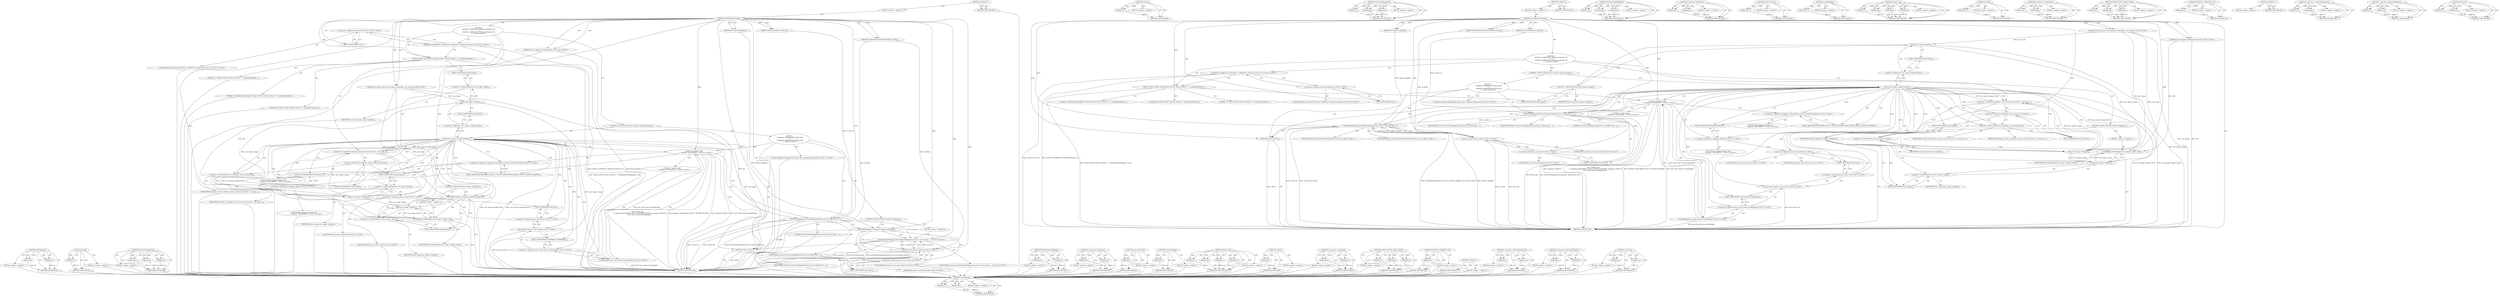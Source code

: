 digraph "std.move" {
vulnerable_188 [label=<(METHOD,SetWallpaper)>];
vulnerable_189 [label=<(PARAM,p1)>];
vulnerable_190 [label=<(PARAM,p2)>];
vulnerable_191 [label=<(BLOCK,&lt;empty&gt;,&lt;empty&gt;)>];
vulnerable_192 [label=<(METHOD_RETURN,ANY)>];
vulnerable_138 [label=<(METHOD,image)>];
vulnerable_139 [label=<(PARAM,p1)>];
vulnerable_140 [label=<(BLOCK,&lt;empty&gt;,&lt;empty&gt;)>];
vulnerable_141 [label=<(METHOD_RETURN,ANY)>];
vulnerable_162 [label=<(METHOD,SetUserWallpaperInfo)>];
vulnerable_163 [label=<(PARAM,p1)>];
vulnerable_164 [label=<(PARAM,p2)>];
vulnerable_165 [label=<(PARAM,p3)>];
vulnerable_166 [label=<(BLOCK,&lt;empty&gt;,&lt;empty&gt;)>];
vulnerable_167 [label=<(METHOD_RETURN,ANY)>];
vulnerable_6 [label=<(METHOD,&lt;global&gt;)<SUB>1</SUB>>];
vulnerable_7 [label=<(BLOCK,&lt;empty&gt;,&lt;empty&gt;)<SUB>1</SUB>>];
vulnerable_8 [label=<(METHOD,OnWallpaperDecoded)<SUB>1</SUB>>];
vulnerable_9 [label=<(PARAM,const AccountId&amp; account_id)<SUB>2</SUB>>];
vulnerable_10 [label="<(PARAM,const wallpaper::WallpaperInfo&amp; info)<SUB>3</SUB>>"];
vulnerable_11 [label=<(PARAM,bool update_wallpaper)<SUB>4</SUB>>];
vulnerable_12 [label=<(PARAM,MovableOnDestroyCallbackHolder on_finish)<SUB>5</SUB>>];
vulnerable_13 [label="<(PARAM,std::unique_ptr&lt;user_manager::UserImage&gt; user_image)<SUB>6</SUB>>"];
vulnerable_14 [label="<(BLOCK,{
  DCHECK_CURRENTLY_ON(BrowserThread::UI);
  T...,{
  DCHECK_CURRENTLY_ON(BrowserThread::UI);
  T...)<SUB>6</SUB>>"];
vulnerable_15 [label="<(DCHECK_CURRENTLY_ON,DCHECK_CURRENTLY_ON(BrowserThread::UI))<SUB>7</SUB>>"];
vulnerable_16 [label="<(&lt;operator&gt;.fieldAccess,BrowserThread::UI)<SUB>7</SUB>>"];
vulnerable_17 [label="<(IDENTIFIER,BrowserThread,DCHECK_CURRENTLY_ON(BrowserThread::UI))<SUB>7</SUB>>"];
vulnerable_18 [label=<(FIELD_IDENTIFIER,UI,UI)<SUB>7</SUB>>];
vulnerable_19 [label=<(TRACE_EVENT_ASYNC_END0,TRACE_EVENT_ASYNC_END0(&quot;ui&quot;, &quot;LoadAndDecodeWall...)<SUB>8</SUB>>];
vulnerable_20 [label=<(LITERAL,&quot;ui&quot;,TRACE_EVENT_ASYNC_END0(&quot;ui&quot;, &quot;LoadAndDecodeWall...)<SUB>8</SUB>>];
vulnerable_21 [label=<(LITERAL,&quot;LoadAndDecodeWallpaper&quot;,TRACE_EVENT_ASYNC_END0(&quot;ui&quot;, &quot;LoadAndDecodeWall...)<SUB>8</SUB>>];
vulnerable_22 [label=<(LITERAL,this,TRACE_EVENT_ASYNC_END0(&quot;ui&quot;, &quot;LoadAndDecodeWall...)<SUB>8</SUB>>];
vulnerable_23 [label=<(CONTROL_STRUCTURE,IF,if (user_image-&gt;image().isNull()))<SUB>10</SUB>>];
vulnerable_24 [label=<(isNull,user_image-&gt;image().isNull())<SUB>10</SUB>>];
vulnerable_25 [label=<(&lt;operator&gt;.fieldAccess,user_image-&gt;image().isNull)<SUB>10</SUB>>];
vulnerable_26 [label=<(image,user_image-&gt;image())<SUB>10</SUB>>];
vulnerable_27 [label=<(&lt;operator&gt;.indirectFieldAccess,user_image-&gt;image)<SUB>10</SUB>>];
vulnerable_28 [label=<(IDENTIFIER,user_image,user_image-&gt;image())<SUB>10</SUB>>];
vulnerable_29 [label=<(FIELD_IDENTIFIER,image,image)<SUB>10</SUB>>];
vulnerable_30 [label=<(FIELD_IDENTIFIER,isNull,isNull)<SUB>10</SUB>>];
vulnerable_31 [label="<(BLOCK,{
    wallpaper::WallpaperInfo default_info(
  ...,{
    wallpaper::WallpaperInfo default_info(
  ...)<SUB>10</SUB>>"];
vulnerable_32 [label="<(LOCAL,wallpaper.WallpaperInfo default_info: wallpaper.WallpaperInfo)<SUB>11</SUB>>"];
vulnerable_33 [label="<(default_info,default_info(
         &quot;&quot;, wallpaper::WALLPAPER...)<SUB>11</SUB>>"];
vulnerable_34 [label="<(LITERAL,&quot;&quot;,default_info(
         &quot;&quot;, wallpaper::WALLPAPER...)<SUB>12</SUB>>"];
vulnerable_35 [label="<(&lt;operator&gt;.fieldAccess,wallpaper::WALLPAPER_LAYOUT_CENTER_CROPPED)<SUB>12</SUB>>"];
vulnerable_36 [label="<(IDENTIFIER,wallpaper,default_info(
         &quot;&quot;, wallpaper::WALLPAPER...)<SUB>12</SUB>>"];
vulnerable_37 [label=<(FIELD_IDENTIFIER,WALLPAPER_LAYOUT_CENTER_CROPPED,WALLPAPER_LAYOUT_CENTER_CROPPED)<SUB>12</SUB>>];
vulnerable_38 [label="<(&lt;operator&gt;.fieldAccess,wallpaper::DEFAULT)<SUB>12</SUB>>"];
vulnerable_39 [label="<(IDENTIFIER,wallpaper,default_info(
         &quot;&quot;, wallpaper::WALLPAPER...)<SUB>12</SUB>>"];
vulnerable_40 [label=<(FIELD_IDENTIFIER,DEFAULT,DEFAULT)<SUB>12</SUB>>];
vulnerable_41 [label="<(LocalMidnight,base::Time::Now().LocalMidnight())<SUB>13</SUB>>"];
vulnerable_42 [label="<(&lt;operator&gt;.fieldAccess,base::Time::Now().LocalMidnight)<SUB>13</SUB>>"];
vulnerable_43 [label="<(base.Time.Now,base::Time::Now())<SUB>13</SUB>>"];
vulnerable_44 [label="<(&lt;operator&gt;.fieldAccess,base::Time::Now)<SUB>13</SUB>>"];
vulnerable_45 [label="<(&lt;operator&gt;.fieldAccess,base::Time)<SUB>13</SUB>>"];
vulnerable_46 [label="<(IDENTIFIER,base,base::Time::Now())<SUB>13</SUB>>"];
vulnerable_47 [label="<(IDENTIFIER,Time,base::Time::Now())<SUB>13</SUB>>"];
vulnerable_48 [label=<(FIELD_IDENTIFIER,Now,Now)<SUB>13</SUB>>];
vulnerable_49 [label=<(FIELD_IDENTIFIER,LocalMidnight,LocalMidnight)<SUB>13</SUB>>];
vulnerable_50 [label=<(SetUserWallpaperInfo,SetUserWallpaperInfo(account_id, default_info, ...)<SUB>14</SUB>>];
vulnerable_51 [label=<(IDENTIFIER,account_id,SetUserWallpaperInfo(account_id, default_info, ...)<SUB>14</SUB>>];
vulnerable_52 [label=<(IDENTIFIER,default_info,SetUserWallpaperInfo(account_id, default_info, ...)<SUB>14</SUB>>];
vulnerable_53 [label=<(LITERAL,true,SetUserWallpaperInfo(account_id, default_info, ...)<SUB>14</SUB>>];
vulnerable_54 [label=<(CONTROL_STRUCTURE,IF,if (update_wallpaper))<SUB>15</SUB>>];
vulnerable_55 [label=<(IDENTIFIER,update_wallpaper,if (update_wallpaper))<SUB>15</SUB>>];
vulnerable_56 [label=<(BLOCK,&lt;empty&gt;,&lt;empty&gt;)<SUB>16</SUB>>];
vulnerable_57 [label="<(DoSetDefaultWallpaper,DoSetDefaultWallpaper(account_id, std::move(on_...)<SUB>16</SUB>>"];
vulnerable_58 [label="<(IDENTIFIER,account_id,DoSetDefaultWallpaper(account_id, std::move(on_...)<SUB>16</SUB>>"];
vulnerable_59 [label="<(std.move,std::move(on_finish))<SUB>16</SUB>>"];
vulnerable_60 [label="<(&lt;operator&gt;.fieldAccess,std::move)<SUB>16</SUB>>"];
vulnerable_61 [label="<(IDENTIFIER,std,std::move(on_finish))<SUB>16</SUB>>"];
vulnerable_62 [label=<(FIELD_IDENTIFIER,move,move)<SUB>16</SUB>>];
vulnerable_63 [label="<(IDENTIFIER,on_finish,std::move(on_finish))<SUB>16</SUB>>"];
vulnerable_64 [label=<(RETURN,return;,return;)<SUB>17</SUB>>];
vulnerable_65 [label=<(&lt;operator&gt;.assignment,wallpaper_cache_[account_id].second = user_imag...)<SUB>20</SUB>>];
vulnerable_66 [label=<(&lt;operator&gt;.fieldAccess,wallpaper_cache_[account_id].second)<SUB>20</SUB>>];
vulnerable_67 [label=<(&lt;operator&gt;.indirectIndexAccess,wallpaper_cache_[account_id])<SUB>20</SUB>>];
vulnerable_68 [label=<(IDENTIFIER,wallpaper_cache_,wallpaper_cache_[account_id].second = user_imag...)<SUB>20</SUB>>];
vulnerable_69 [label=<(IDENTIFIER,account_id,wallpaper_cache_[account_id].second = user_imag...)<SUB>20</SUB>>];
vulnerable_70 [label=<(FIELD_IDENTIFIER,second,second)<SUB>20</SUB>>];
vulnerable_71 [label=<(image,user_image-&gt;image())<SUB>20</SUB>>];
vulnerable_72 [label=<(&lt;operator&gt;.indirectFieldAccess,user_image-&gt;image)<SUB>20</SUB>>];
vulnerable_73 [label=<(IDENTIFIER,user_image,user_image-&gt;image())<SUB>20</SUB>>];
vulnerable_74 [label=<(FIELD_IDENTIFIER,image,image)<SUB>20</SUB>>];
vulnerable_75 [label=<(CONTROL_STRUCTURE,IF,if (update_wallpaper))<SUB>22</SUB>>];
vulnerable_76 [label=<(IDENTIFIER,update_wallpaper,if (update_wallpaper))<SUB>22</SUB>>];
vulnerable_77 [label=<(BLOCK,&lt;empty&gt;,&lt;empty&gt;)<SUB>23</SUB>>];
vulnerable_78 [label=<(SetWallpaper,SetWallpaper(user_image-&gt;image(), info))<SUB>23</SUB>>];
vulnerable_79 [label=<(image,user_image-&gt;image())<SUB>23</SUB>>];
vulnerable_80 [label=<(&lt;operator&gt;.indirectFieldAccess,user_image-&gt;image)<SUB>23</SUB>>];
vulnerable_81 [label=<(IDENTIFIER,user_image,user_image-&gt;image())<SUB>23</SUB>>];
vulnerable_82 [label=<(FIELD_IDENTIFIER,image,image)<SUB>23</SUB>>];
vulnerable_83 [label=<(IDENTIFIER,info,SetWallpaper(user_image-&gt;image(), info))<SUB>23</SUB>>];
vulnerable_84 [label=<(METHOD_RETURN,void)<SUB>1</SUB>>];
vulnerable_86 [label=<(METHOD_RETURN,ANY)<SUB>1</SUB>>];
vulnerable_168 [label=<(METHOD,DoSetDefaultWallpaper)>];
vulnerable_169 [label=<(PARAM,p1)>];
vulnerable_170 [label=<(PARAM,p2)>];
vulnerable_171 [label=<(BLOCK,&lt;empty&gt;,&lt;empty&gt;)>];
vulnerable_172 [label=<(METHOD_RETURN,ANY)>];
vulnerable_123 [label=<(METHOD,&lt;operator&gt;.fieldAccess)>];
vulnerable_124 [label=<(PARAM,p1)>];
vulnerable_125 [label=<(PARAM,p2)>];
vulnerable_126 [label=<(BLOCK,&lt;empty&gt;,&lt;empty&gt;)>];
vulnerable_127 [label=<(METHOD_RETURN,ANY)>];
vulnerable_158 [label=<(METHOD,base.Time.Now)>];
vulnerable_159 [label=<(PARAM,p1)>];
vulnerable_160 [label=<(BLOCK,&lt;empty&gt;,&lt;empty&gt;)>];
vulnerable_161 [label=<(METHOD_RETURN,ANY)>];
vulnerable_154 [label=<(METHOD,LocalMidnight)>];
vulnerable_155 [label=<(PARAM,p1)>];
vulnerable_156 [label=<(BLOCK,&lt;empty&gt;,&lt;empty&gt;)>];
vulnerable_157 [label=<(METHOD_RETURN,ANY)>];
vulnerable_147 [label=<(METHOD,default_info)>];
vulnerable_148 [label=<(PARAM,p1)>];
vulnerable_149 [label=<(PARAM,p2)>];
vulnerable_150 [label=<(PARAM,p3)>];
vulnerable_151 [label=<(PARAM,p4)>];
vulnerable_152 [label=<(BLOCK,&lt;empty&gt;,&lt;empty&gt;)>];
vulnerable_153 [label=<(METHOD_RETURN,ANY)>];
vulnerable_134 [label=<(METHOD,isNull)>];
vulnerable_135 [label=<(PARAM,p1)>];
vulnerable_136 [label=<(BLOCK,&lt;empty&gt;,&lt;empty&gt;)>];
vulnerable_137 [label=<(METHOD_RETURN,ANY)>];
vulnerable_178 [label=<(METHOD,&lt;operator&gt;.assignment)>];
vulnerable_179 [label=<(PARAM,p1)>];
vulnerable_180 [label=<(PARAM,p2)>];
vulnerable_181 [label=<(BLOCK,&lt;empty&gt;,&lt;empty&gt;)>];
vulnerable_182 [label=<(METHOD_RETURN,ANY)>];
vulnerable_128 [label=<(METHOD,TRACE_EVENT_ASYNC_END0)>];
vulnerable_129 [label=<(PARAM,p1)>];
vulnerable_130 [label=<(PARAM,p2)>];
vulnerable_131 [label=<(PARAM,p3)>];
vulnerable_132 [label=<(BLOCK,&lt;empty&gt;,&lt;empty&gt;)>];
vulnerable_133 [label=<(METHOD_RETURN,ANY)>];
vulnerable_119 [label=<(METHOD,DCHECK_CURRENTLY_ON)>];
vulnerable_120 [label=<(PARAM,p1)>];
vulnerable_121 [label=<(BLOCK,&lt;empty&gt;,&lt;empty&gt;)>];
vulnerable_122 [label=<(METHOD_RETURN,ANY)>];
vulnerable_113 [label=<(METHOD,&lt;global&gt;)<SUB>1</SUB>>];
vulnerable_114 [label=<(BLOCK,&lt;empty&gt;,&lt;empty&gt;)>];
vulnerable_115 [label=<(METHOD_RETURN,ANY)>];
vulnerable_183 [label=<(METHOD,&lt;operator&gt;.indirectIndexAccess)>];
vulnerable_184 [label=<(PARAM,p1)>];
vulnerable_185 [label=<(PARAM,p2)>];
vulnerable_186 [label=<(BLOCK,&lt;empty&gt;,&lt;empty&gt;)>];
vulnerable_187 [label=<(METHOD_RETURN,ANY)>];
vulnerable_142 [label=<(METHOD,&lt;operator&gt;.indirectFieldAccess)>];
vulnerable_143 [label=<(PARAM,p1)>];
vulnerable_144 [label=<(PARAM,p2)>];
vulnerable_145 [label=<(BLOCK,&lt;empty&gt;,&lt;empty&gt;)>];
vulnerable_146 [label=<(METHOD_RETURN,ANY)>];
vulnerable_173 [label=<(METHOD,std.move)>];
vulnerable_174 [label=<(PARAM,p1)>];
vulnerable_175 [label=<(PARAM,p2)>];
vulnerable_176 [label=<(BLOCK,&lt;empty&gt;,&lt;empty&gt;)>];
vulnerable_177 [label=<(METHOD_RETURN,ANY)>];
fixed_187 [label=<(METHOD,SetWallpaper)>];
fixed_188 [label=<(PARAM,p1)>];
fixed_189 [label=<(PARAM,p2)>];
fixed_190 [label=<(BLOCK,&lt;empty&gt;,&lt;empty&gt;)>];
fixed_191 [label=<(METHOD_RETURN,ANY)>];
fixed_136 [label=<(METHOD,image)>];
fixed_137 [label=<(PARAM,p1)>];
fixed_138 [label=<(BLOCK,&lt;empty&gt;,&lt;empty&gt;)>];
fixed_139 [label=<(METHOD_RETURN,ANY)>];
fixed_160 [label=<(METHOD,SetUserWallpaperInfo)>];
fixed_161 [label=<(PARAM,p1)>];
fixed_162 [label=<(PARAM,p2)>];
fixed_163 [label=<(PARAM,p3)>];
fixed_164 [label=<(BLOCK,&lt;empty&gt;,&lt;empty&gt;)>];
fixed_165 [label=<(METHOD_RETURN,ANY)>];
fixed_6 [label=<(METHOD,&lt;global&gt;)<SUB>1</SUB>>];
fixed_7 [label=<(BLOCK,&lt;empty&gt;,&lt;empty&gt;)<SUB>1</SUB>>];
fixed_8 [label=<(METHOD,OnWallpaperDecoded)<SUB>1</SUB>>];
fixed_9 [label=<(PARAM,const AccountId&amp; account_id)<SUB>2</SUB>>];
fixed_10 [label="<(PARAM,const wallpaper::WallpaperInfo&amp; info)<SUB>3</SUB>>"];
fixed_11 [label=<(PARAM,bool update_wallpaper)<SUB>4</SUB>>];
fixed_12 [label=<(PARAM,MovableOnDestroyCallbackHolder on_finish)<SUB>5</SUB>>];
fixed_13 [label="<(PARAM,std::unique_ptr&lt;user_manager::UserImage&gt; user_image)<SUB>6</SUB>>"];
fixed_14 [label="<(BLOCK,{
  DCHECK_CURRENTLY_ON(BrowserThread::UI);
  T...,{
  DCHECK_CURRENTLY_ON(BrowserThread::UI);
  T...)<SUB>6</SUB>>"];
fixed_15 [label="<(DCHECK_CURRENTLY_ON,DCHECK_CURRENTLY_ON(BrowserThread::UI))<SUB>7</SUB>>"];
fixed_16 [label="<(&lt;operator&gt;.fieldAccess,BrowserThread::UI)<SUB>7</SUB>>"];
fixed_17 [label="<(IDENTIFIER,BrowserThread,DCHECK_CURRENTLY_ON(BrowserThread::UI))<SUB>7</SUB>>"];
fixed_18 [label=<(FIELD_IDENTIFIER,UI,UI)<SUB>7</SUB>>];
fixed_19 [label=<(TRACE_EVENT_ASYNC_END0,TRACE_EVENT_ASYNC_END0(&quot;ui&quot;, &quot;LoadAndDecodeWall...)<SUB>8</SUB>>];
fixed_20 [label=<(LITERAL,&quot;ui&quot;,TRACE_EVENT_ASYNC_END0(&quot;ui&quot;, &quot;LoadAndDecodeWall...)<SUB>8</SUB>>];
fixed_21 [label=<(LITERAL,&quot;LoadAndDecodeWallpaper&quot;,TRACE_EVENT_ASYNC_END0(&quot;ui&quot;, &quot;LoadAndDecodeWall...)<SUB>8</SUB>>];
fixed_22 [label=<(LITERAL,this,TRACE_EVENT_ASYNC_END0(&quot;ui&quot;, &quot;LoadAndDecodeWall...)<SUB>8</SUB>>];
fixed_23 [label=<(CONTROL_STRUCTURE,IF,if (user_image-&gt;image().isNull()))<SUB>10</SUB>>];
fixed_24 [label=<(isNull,user_image-&gt;image().isNull())<SUB>10</SUB>>];
fixed_25 [label=<(&lt;operator&gt;.fieldAccess,user_image-&gt;image().isNull)<SUB>10</SUB>>];
fixed_26 [label=<(image,user_image-&gt;image())<SUB>10</SUB>>];
fixed_27 [label=<(&lt;operator&gt;.indirectFieldAccess,user_image-&gt;image)<SUB>10</SUB>>];
fixed_28 [label=<(IDENTIFIER,user_image,user_image-&gt;image())<SUB>10</SUB>>];
fixed_29 [label=<(FIELD_IDENTIFIER,image,image)<SUB>10</SUB>>];
fixed_30 [label=<(FIELD_IDENTIFIER,isNull,isNull)<SUB>10</SUB>>];
fixed_31 [label="<(BLOCK,{
    wallpaper::WallpaperInfo default_info(
  ...,{
    wallpaper::WallpaperInfo default_info(
  ...)<SUB>10</SUB>>"];
fixed_32 [label="<(LOCAL,wallpaper.WallpaperInfo default_info: wallpaper.WallpaperInfo)<SUB>11</SUB>>"];
fixed_33 [label="<(default_info,default_info(
         &quot;&quot;, wallpaper::WALLPAPER...)<SUB>11</SUB>>"];
fixed_34 [label="<(LITERAL,&quot;&quot;,default_info(
         &quot;&quot;, wallpaper::WALLPAPER...)<SUB>12</SUB>>"];
fixed_35 [label="<(&lt;operator&gt;.fieldAccess,wallpaper::WALLPAPER_LAYOUT_CENTER_CROPPED)<SUB>12</SUB>>"];
fixed_36 [label="<(IDENTIFIER,wallpaper,default_info(
         &quot;&quot;, wallpaper::WALLPAPER...)<SUB>12</SUB>>"];
fixed_37 [label=<(FIELD_IDENTIFIER,WALLPAPER_LAYOUT_CENTER_CROPPED,WALLPAPER_LAYOUT_CENTER_CROPPED)<SUB>12</SUB>>];
fixed_38 [label="<(&lt;operator&gt;.fieldAccess,wallpaper::DEFAULT)<SUB>12</SUB>>"];
fixed_39 [label="<(IDENTIFIER,wallpaper,default_info(
         &quot;&quot;, wallpaper::WALLPAPER...)<SUB>12</SUB>>"];
fixed_40 [label=<(FIELD_IDENTIFIER,DEFAULT,DEFAULT)<SUB>12</SUB>>];
fixed_41 [label="<(LocalMidnight,base::Time::Now().LocalMidnight())<SUB>13</SUB>>"];
fixed_42 [label="<(&lt;operator&gt;.fieldAccess,base::Time::Now().LocalMidnight)<SUB>13</SUB>>"];
fixed_43 [label="<(base.Time.Now,base::Time::Now())<SUB>13</SUB>>"];
fixed_44 [label="<(&lt;operator&gt;.fieldAccess,base::Time::Now)<SUB>13</SUB>>"];
fixed_45 [label="<(&lt;operator&gt;.fieldAccess,base::Time)<SUB>13</SUB>>"];
fixed_46 [label="<(IDENTIFIER,base,base::Time::Now())<SUB>13</SUB>>"];
fixed_47 [label="<(IDENTIFIER,Time,base::Time::Now())<SUB>13</SUB>>"];
fixed_48 [label=<(FIELD_IDENTIFIER,Now,Now)<SUB>13</SUB>>];
fixed_49 [label=<(FIELD_IDENTIFIER,LocalMidnight,LocalMidnight)<SUB>13</SUB>>];
fixed_50 [label=<(SetUserWallpaperInfo,SetUserWallpaperInfo(account_id, default_info, ...)<SUB>14</SUB>>];
fixed_51 [label=<(IDENTIFIER,account_id,SetUserWallpaperInfo(account_id, default_info, ...)<SUB>14</SUB>>];
fixed_52 [label=<(IDENTIFIER,default_info,SetUserWallpaperInfo(account_id, default_info, ...)<SUB>14</SUB>>];
fixed_53 [label=<(LITERAL,true,SetUserWallpaperInfo(account_id, default_info, ...)<SUB>14</SUB>>];
fixed_54 [label=<(DoSetDefaultWallpaper,DoSetDefaultWallpaper(account_id, update_wallpa...)<SUB>15</SUB>>];
fixed_55 [label=<(IDENTIFIER,account_id,DoSetDefaultWallpaper(account_id, update_wallpa...)<SUB>15</SUB>>];
fixed_56 [label=<(IDENTIFIER,update_wallpaper,DoSetDefaultWallpaper(account_id, update_wallpa...)<SUB>15</SUB>>];
fixed_57 [label="<(std.move,std::move(on_finish))<SUB>15</SUB>>"];
fixed_58 [label="<(&lt;operator&gt;.fieldAccess,std::move)<SUB>15</SUB>>"];
fixed_59 [label="<(IDENTIFIER,std,std::move(on_finish))<SUB>15</SUB>>"];
fixed_60 [label=<(FIELD_IDENTIFIER,move,move)<SUB>15</SUB>>];
fixed_61 [label="<(IDENTIFIER,on_finish,std::move(on_finish))<SUB>15</SUB>>"];
fixed_62 [label=<(RETURN,return;,return;)<SUB>16</SUB>>];
fixed_63 [label=<(&lt;operator&gt;.assignment,wallpaper_cache_[account_id].second = user_imag...)<SUB>19</SUB>>];
fixed_64 [label=<(&lt;operator&gt;.fieldAccess,wallpaper_cache_[account_id].second)<SUB>19</SUB>>];
fixed_65 [label=<(&lt;operator&gt;.indirectIndexAccess,wallpaper_cache_[account_id])<SUB>19</SUB>>];
fixed_66 [label=<(IDENTIFIER,wallpaper_cache_,wallpaper_cache_[account_id].second = user_imag...)<SUB>19</SUB>>];
fixed_67 [label=<(IDENTIFIER,account_id,wallpaper_cache_[account_id].second = user_imag...)<SUB>19</SUB>>];
fixed_68 [label=<(FIELD_IDENTIFIER,second,second)<SUB>19</SUB>>];
fixed_69 [label=<(image,user_image-&gt;image())<SUB>19</SUB>>];
fixed_70 [label=<(&lt;operator&gt;.indirectFieldAccess,user_image-&gt;image)<SUB>19</SUB>>];
fixed_71 [label=<(IDENTIFIER,user_image,user_image-&gt;image())<SUB>19</SUB>>];
fixed_72 [label=<(FIELD_IDENTIFIER,image,image)<SUB>19</SUB>>];
fixed_73 [label=<(CONTROL_STRUCTURE,IF,if (update_wallpaper))<SUB>21</SUB>>];
fixed_74 [label=<(IDENTIFIER,update_wallpaper,if (update_wallpaper))<SUB>21</SUB>>];
fixed_75 [label=<(BLOCK,&lt;empty&gt;,&lt;empty&gt;)<SUB>22</SUB>>];
fixed_76 [label=<(SetWallpaper,SetWallpaper(user_image-&gt;image(), info))<SUB>22</SUB>>];
fixed_77 [label=<(image,user_image-&gt;image())<SUB>22</SUB>>];
fixed_78 [label=<(&lt;operator&gt;.indirectFieldAccess,user_image-&gt;image)<SUB>22</SUB>>];
fixed_79 [label=<(IDENTIFIER,user_image,user_image-&gt;image())<SUB>22</SUB>>];
fixed_80 [label=<(FIELD_IDENTIFIER,image,image)<SUB>22</SUB>>];
fixed_81 [label=<(IDENTIFIER,info,SetWallpaper(user_image-&gt;image(), info))<SUB>22</SUB>>];
fixed_82 [label=<(METHOD_RETURN,void)<SUB>1</SUB>>];
fixed_84 [label=<(METHOD_RETURN,ANY)<SUB>1</SUB>>];
fixed_166 [label=<(METHOD,DoSetDefaultWallpaper)>];
fixed_167 [label=<(PARAM,p1)>];
fixed_168 [label=<(PARAM,p2)>];
fixed_169 [label=<(PARAM,p3)>];
fixed_170 [label=<(BLOCK,&lt;empty&gt;,&lt;empty&gt;)>];
fixed_171 [label=<(METHOD_RETURN,ANY)>];
fixed_121 [label=<(METHOD,&lt;operator&gt;.fieldAccess)>];
fixed_122 [label=<(PARAM,p1)>];
fixed_123 [label=<(PARAM,p2)>];
fixed_124 [label=<(BLOCK,&lt;empty&gt;,&lt;empty&gt;)>];
fixed_125 [label=<(METHOD_RETURN,ANY)>];
fixed_156 [label=<(METHOD,base.Time.Now)>];
fixed_157 [label=<(PARAM,p1)>];
fixed_158 [label=<(BLOCK,&lt;empty&gt;,&lt;empty&gt;)>];
fixed_159 [label=<(METHOD_RETURN,ANY)>];
fixed_152 [label=<(METHOD,LocalMidnight)>];
fixed_153 [label=<(PARAM,p1)>];
fixed_154 [label=<(BLOCK,&lt;empty&gt;,&lt;empty&gt;)>];
fixed_155 [label=<(METHOD_RETURN,ANY)>];
fixed_145 [label=<(METHOD,default_info)>];
fixed_146 [label=<(PARAM,p1)>];
fixed_147 [label=<(PARAM,p2)>];
fixed_148 [label=<(PARAM,p3)>];
fixed_149 [label=<(PARAM,p4)>];
fixed_150 [label=<(BLOCK,&lt;empty&gt;,&lt;empty&gt;)>];
fixed_151 [label=<(METHOD_RETURN,ANY)>];
fixed_132 [label=<(METHOD,isNull)>];
fixed_133 [label=<(PARAM,p1)>];
fixed_134 [label=<(BLOCK,&lt;empty&gt;,&lt;empty&gt;)>];
fixed_135 [label=<(METHOD_RETURN,ANY)>];
fixed_177 [label=<(METHOD,&lt;operator&gt;.assignment)>];
fixed_178 [label=<(PARAM,p1)>];
fixed_179 [label=<(PARAM,p2)>];
fixed_180 [label=<(BLOCK,&lt;empty&gt;,&lt;empty&gt;)>];
fixed_181 [label=<(METHOD_RETURN,ANY)>];
fixed_126 [label=<(METHOD,TRACE_EVENT_ASYNC_END0)>];
fixed_127 [label=<(PARAM,p1)>];
fixed_128 [label=<(PARAM,p2)>];
fixed_129 [label=<(PARAM,p3)>];
fixed_130 [label=<(BLOCK,&lt;empty&gt;,&lt;empty&gt;)>];
fixed_131 [label=<(METHOD_RETURN,ANY)>];
fixed_117 [label=<(METHOD,DCHECK_CURRENTLY_ON)>];
fixed_118 [label=<(PARAM,p1)>];
fixed_119 [label=<(BLOCK,&lt;empty&gt;,&lt;empty&gt;)>];
fixed_120 [label=<(METHOD_RETURN,ANY)>];
fixed_111 [label=<(METHOD,&lt;global&gt;)<SUB>1</SUB>>];
fixed_112 [label=<(BLOCK,&lt;empty&gt;,&lt;empty&gt;)>];
fixed_113 [label=<(METHOD_RETURN,ANY)>];
fixed_182 [label=<(METHOD,&lt;operator&gt;.indirectIndexAccess)>];
fixed_183 [label=<(PARAM,p1)>];
fixed_184 [label=<(PARAM,p2)>];
fixed_185 [label=<(BLOCK,&lt;empty&gt;,&lt;empty&gt;)>];
fixed_186 [label=<(METHOD_RETURN,ANY)>];
fixed_140 [label=<(METHOD,&lt;operator&gt;.indirectFieldAccess)>];
fixed_141 [label=<(PARAM,p1)>];
fixed_142 [label=<(PARAM,p2)>];
fixed_143 [label=<(BLOCK,&lt;empty&gt;,&lt;empty&gt;)>];
fixed_144 [label=<(METHOD_RETURN,ANY)>];
fixed_172 [label=<(METHOD,std.move)>];
fixed_173 [label=<(PARAM,p1)>];
fixed_174 [label=<(PARAM,p2)>];
fixed_175 [label=<(BLOCK,&lt;empty&gt;,&lt;empty&gt;)>];
fixed_176 [label=<(METHOD_RETURN,ANY)>];
vulnerable_188 -> vulnerable_189  [key=0, label="AST: "];
vulnerable_188 -> vulnerable_189  [key=1, label="DDG: "];
vulnerable_188 -> vulnerable_191  [key=0, label="AST: "];
vulnerable_188 -> vulnerable_190  [key=0, label="AST: "];
vulnerable_188 -> vulnerable_190  [key=1, label="DDG: "];
vulnerable_188 -> vulnerable_192  [key=0, label="AST: "];
vulnerable_188 -> vulnerable_192  [key=1, label="CFG: "];
vulnerable_189 -> vulnerable_192  [key=0, label="DDG: p1"];
vulnerable_190 -> vulnerable_192  [key=0, label="DDG: p2"];
vulnerable_191 -> fixed_187  [key=0];
vulnerable_192 -> fixed_187  [key=0];
vulnerable_138 -> vulnerable_139  [key=0, label="AST: "];
vulnerable_138 -> vulnerable_139  [key=1, label="DDG: "];
vulnerable_138 -> vulnerable_140  [key=0, label="AST: "];
vulnerable_138 -> vulnerable_141  [key=0, label="AST: "];
vulnerable_138 -> vulnerable_141  [key=1, label="CFG: "];
vulnerable_139 -> vulnerable_141  [key=0, label="DDG: p1"];
vulnerable_140 -> fixed_187  [key=0];
vulnerable_141 -> fixed_187  [key=0];
vulnerable_162 -> vulnerable_163  [key=0, label="AST: "];
vulnerable_162 -> vulnerable_163  [key=1, label="DDG: "];
vulnerable_162 -> vulnerable_166  [key=0, label="AST: "];
vulnerable_162 -> vulnerable_164  [key=0, label="AST: "];
vulnerable_162 -> vulnerable_164  [key=1, label="DDG: "];
vulnerable_162 -> vulnerable_167  [key=0, label="AST: "];
vulnerable_162 -> vulnerable_167  [key=1, label="CFG: "];
vulnerable_162 -> vulnerable_165  [key=0, label="AST: "];
vulnerable_162 -> vulnerable_165  [key=1, label="DDG: "];
vulnerable_163 -> vulnerable_167  [key=0, label="DDG: p1"];
vulnerable_164 -> vulnerable_167  [key=0, label="DDG: p2"];
vulnerable_165 -> vulnerable_167  [key=0, label="DDG: p3"];
vulnerable_166 -> fixed_187  [key=0];
vulnerable_167 -> fixed_187  [key=0];
vulnerable_6 -> vulnerable_7  [key=0, label="AST: "];
vulnerable_6 -> vulnerable_86  [key=0, label="AST: "];
vulnerable_6 -> vulnerable_86  [key=1, label="CFG: "];
vulnerable_7 -> vulnerable_8  [key=0, label="AST: "];
vulnerable_8 -> vulnerable_9  [key=0, label="AST: "];
vulnerable_8 -> vulnerable_9  [key=1, label="DDG: "];
vulnerable_8 -> vulnerable_10  [key=0, label="AST: "];
vulnerable_8 -> vulnerable_10  [key=1, label="DDG: "];
vulnerable_8 -> vulnerable_11  [key=0, label="AST: "];
vulnerable_8 -> vulnerable_11  [key=1, label="DDG: "];
vulnerable_8 -> vulnerable_12  [key=0, label="AST: "];
vulnerable_8 -> vulnerable_12  [key=1, label="DDG: "];
vulnerable_8 -> vulnerable_13  [key=0, label="AST: "];
vulnerable_8 -> vulnerable_13  [key=1, label="DDG: "];
vulnerable_8 -> vulnerable_14  [key=0, label="AST: "];
vulnerable_8 -> vulnerable_84  [key=0, label="AST: "];
vulnerable_8 -> vulnerable_18  [key=0, label="CFG: "];
vulnerable_8 -> vulnerable_19  [key=0, label="DDG: "];
vulnerable_8 -> vulnerable_76  [key=0, label="DDG: "];
vulnerable_8 -> vulnerable_64  [key=0, label="DDG: "];
vulnerable_8 -> vulnerable_33  [key=0, label="DDG: "];
vulnerable_8 -> vulnerable_50  [key=0, label="DDG: "];
vulnerable_8 -> vulnerable_55  [key=0, label="DDG: "];
vulnerable_8 -> vulnerable_78  [key=0, label="DDG: "];
vulnerable_8 -> vulnerable_57  [key=0, label="DDG: "];
vulnerable_8 -> vulnerable_59  [key=0, label="DDG: "];
vulnerable_9 -> vulnerable_50  [key=0, label="DDG: account_id"];
vulnerable_10 -> vulnerable_84  [key=0, label="DDG: info"];
vulnerable_10 -> vulnerable_78  [key=0, label="DDG: info"];
vulnerable_11 -> vulnerable_84  [key=0, label="DDG: update_wallpaper"];
vulnerable_12 -> vulnerable_84  [key=0, label="DDG: on_finish"];
vulnerable_12 -> vulnerable_59  [key=0, label="DDG: on_finish"];
vulnerable_13 -> vulnerable_84  [key=0, label="DDG: user_image"];
vulnerable_13 -> vulnerable_71  [key=0, label="DDG: user_image"];
vulnerable_13 -> vulnerable_26  [key=0, label="DDG: user_image"];
vulnerable_13 -> vulnerable_79  [key=0, label="DDG: user_image"];
vulnerable_14 -> vulnerable_15  [key=0, label="AST: "];
vulnerable_14 -> vulnerable_19  [key=0, label="AST: "];
vulnerable_14 -> vulnerable_23  [key=0, label="AST: "];
vulnerable_14 -> vulnerable_65  [key=0, label="AST: "];
vulnerable_14 -> vulnerable_75  [key=0, label="AST: "];
vulnerable_15 -> vulnerable_16  [key=0, label="AST: "];
vulnerable_15 -> vulnerable_19  [key=0, label="CFG: "];
vulnerable_15 -> vulnerable_84  [key=0, label="DDG: BrowserThread::UI"];
vulnerable_15 -> vulnerable_84  [key=1, label="DDG: DCHECK_CURRENTLY_ON(BrowserThread::UI)"];
vulnerable_16 -> vulnerable_17  [key=0, label="AST: "];
vulnerable_16 -> vulnerable_18  [key=0, label="AST: "];
vulnerable_16 -> vulnerable_15  [key=0, label="CFG: "];
vulnerable_17 -> fixed_187  [key=0];
vulnerable_18 -> vulnerable_16  [key=0, label="CFG: "];
vulnerable_19 -> vulnerable_20  [key=0, label="AST: "];
vulnerable_19 -> vulnerable_21  [key=0, label="AST: "];
vulnerable_19 -> vulnerable_22  [key=0, label="AST: "];
vulnerable_19 -> vulnerable_29  [key=0, label="CFG: "];
vulnerable_19 -> vulnerable_84  [key=0, label="DDG: TRACE_EVENT_ASYNC_END0(&quot;ui&quot;, &quot;LoadAndDecodeWallpaper&quot;, this)"];
vulnerable_20 -> fixed_187  [key=0];
vulnerable_21 -> fixed_187  [key=0];
vulnerable_22 -> fixed_187  [key=0];
vulnerable_23 -> vulnerable_24  [key=0, label="AST: "];
vulnerable_23 -> vulnerable_31  [key=0, label="AST: "];
vulnerable_24 -> vulnerable_25  [key=0, label="AST: "];
vulnerable_24 -> vulnerable_37  [key=0, label="CFG: "];
vulnerable_24 -> vulnerable_37  [key=1, label="CDG: "];
vulnerable_24 -> vulnerable_67  [key=0, label="CFG: "];
vulnerable_24 -> vulnerable_67  [key=1, label="CDG: "];
vulnerable_24 -> vulnerable_84  [key=0, label="DDG: user_image-&gt;image().isNull"];
vulnerable_24 -> vulnerable_84  [key=1, label="DDG: user_image-&gt;image().isNull()"];
vulnerable_24 -> vulnerable_65  [key=0, label="DDG: user_image-&gt;image().isNull"];
vulnerable_24 -> vulnerable_65  [key=1, label="CDG: "];
vulnerable_24 -> vulnerable_78  [key=0, label="DDG: user_image-&gt;image().isNull"];
vulnerable_24 -> vulnerable_48  [key=0, label="CDG: "];
vulnerable_24 -> vulnerable_49  [key=0, label="CDG: "];
vulnerable_24 -> vulnerable_33  [key=0, label="CDG: "];
vulnerable_24 -> vulnerable_64  [key=0, label="CDG: "];
vulnerable_24 -> vulnerable_42  [key=0, label="CDG: "];
vulnerable_24 -> vulnerable_66  [key=0, label="CDG: "];
vulnerable_24 -> vulnerable_71  [key=0, label="CDG: "];
vulnerable_24 -> vulnerable_38  [key=0, label="CDG: "];
vulnerable_24 -> vulnerable_72  [key=0, label="CDG: "];
vulnerable_24 -> vulnerable_41  [key=0, label="CDG: "];
vulnerable_24 -> vulnerable_70  [key=0, label="CDG: "];
vulnerable_24 -> vulnerable_74  [key=0, label="CDG: "];
vulnerable_24 -> vulnerable_45  [key=0, label="CDG: "];
vulnerable_24 -> vulnerable_40  [key=0, label="CDG: "];
vulnerable_24 -> vulnerable_76  [key=0, label="CDG: "];
vulnerable_24 -> vulnerable_50  [key=0, label="CDG: "];
vulnerable_24 -> vulnerable_44  [key=0, label="CDG: "];
vulnerable_24 -> vulnerable_35  [key=0, label="CDG: "];
vulnerable_24 -> vulnerable_55  [key=0, label="CDG: "];
vulnerable_24 -> vulnerable_43  [key=0, label="CDG: "];
vulnerable_25 -> vulnerable_26  [key=0, label="AST: "];
vulnerable_25 -> vulnerable_30  [key=0, label="AST: "];
vulnerable_25 -> vulnerable_24  [key=0, label="CFG: "];
vulnerable_26 -> vulnerable_27  [key=0, label="AST: "];
vulnerable_26 -> vulnerable_30  [key=0, label="CFG: "];
vulnerable_26 -> vulnerable_84  [key=0, label="DDG: user_image-&gt;image"];
vulnerable_26 -> vulnerable_71  [key=0, label="DDG: user_image-&gt;image"];
vulnerable_27 -> vulnerable_28  [key=0, label="AST: "];
vulnerable_27 -> vulnerable_29  [key=0, label="AST: "];
vulnerable_27 -> vulnerable_26  [key=0, label="CFG: "];
vulnerable_28 -> fixed_187  [key=0];
vulnerable_29 -> vulnerable_27  [key=0, label="CFG: "];
vulnerable_30 -> vulnerable_25  [key=0, label="CFG: "];
vulnerable_31 -> vulnerable_32  [key=0, label="AST: "];
vulnerable_31 -> vulnerable_33  [key=0, label="AST: "];
vulnerable_31 -> vulnerable_50  [key=0, label="AST: "];
vulnerable_31 -> vulnerable_54  [key=0, label="AST: "];
vulnerable_31 -> vulnerable_64  [key=0, label="AST: "];
vulnerable_32 -> fixed_187  [key=0];
vulnerable_33 -> vulnerable_34  [key=0, label="AST: "];
vulnerable_33 -> vulnerable_35  [key=0, label="AST: "];
vulnerable_33 -> vulnerable_38  [key=0, label="AST: "];
vulnerable_33 -> vulnerable_41  [key=0, label="AST: "];
vulnerable_33 -> vulnerable_50  [key=0, label="CFG: "];
vulnerable_33 -> vulnerable_84  [key=0, label="DDG: wallpaper::WALLPAPER_LAYOUT_CENTER_CROPPED"];
vulnerable_33 -> vulnerable_84  [key=1, label="DDG: wallpaper::DEFAULT"];
vulnerable_33 -> vulnerable_84  [key=2, label="DDG: base::Time::Now().LocalMidnight()"];
vulnerable_33 -> vulnerable_84  [key=3, label="DDG: default_info(
         &quot;&quot;, wallpaper::WALLPAPER_LAYOUT_CENTER_CROPPED, wallpaper::DEFAULT,
         base::Time::Now().LocalMidnight())"];
vulnerable_34 -> fixed_187  [key=0];
vulnerable_35 -> vulnerable_36  [key=0, label="AST: "];
vulnerable_35 -> vulnerable_37  [key=0, label="AST: "];
vulnerable_35 -> vulnerable_40  [key=0, label="CFG: "];
vulnerable_36 -> fixed_187  [key=0];
vulnerable_37 -> vulnerable_35  [key=0, label="CFG: "];
vulnerable_38 -> vulnerable_39  [key=0, label="AST: "];
vulnerable_38 -> vulnerable_40  [key=0, label="AST: "];
vulnerable_38 -> vulnerable_45  [key=0, label="CFG: "];
vulnerable_39 -> fixed_187  [key=0];
vulnerable_40 -> vulnerable_38  [key=0, label="CFG: "];
vulnerable_41 -> vulnerable_42  [key=0, label="AST: "];
vulnerable_41 -> vulnerable_33  [key=0, label="CFG: "];
vulnerable_41 -> vulnerable_33  [key=1, label="DDG: base::Time::Now().LocalMidnight"];
vulnerable_41 -> vulnerable_84  [key=0, label="DDG: base::Time::Now().LocalMidnight"];
vulnerable_42 -> vulnerable_43  [key=0, label="AST: "];
vulnerable_42 -> vulnerable_49  [key=0, label="AST: "];
vulnerable_42 -> vulnerable_41  [key=0, label="CFG: "];
vulnerable_43 -> vulnerable_44  [key=0, label="AST: "];
vulnerable_43 -> vulnerable_49  [key=0, label="CFG: "];
vulnerable_43 -> vulnerable_84  [key=0, label="DDG: base::Time::Now"];
vulnerable_44 -> vulnerable_45  [key=0, label="AST: "];
vulnerable_44 -> vulnerable_48  [key=0, label="AST: "];
vulnerable_44 -> vulnerable_43  [key=0, label="CFG: "];
vulnerable_45 -> vulnerable_46  [key=0, label="AST: "];
vulnerable_45 -> vulnerable_47  [key=0, label="AST: "];
vulnerable_45 -> vulnerable_48  [key=0, label="CFG: "];
vulnerable_46 -> fixed_187  [key=0];
vulnerable_47 -> fixed_187  [key=0];
vulnerable_48 -> vulnerable_44  [key=0, label="CFG: "];
vulnerable_49 -> vulnerable_42  [key=0, label="CFG: "];
vulnerable_50 -> vulnerable_51  [key=0, label="AST: "];
vulnerable_50 -> vulnerable_52  [key=0, label="AST: "];
vulnerable_50 -> vulnerable_53  [key=0, label="AST: "];
vulnerable_50 -> vulnerable_55  [key=0, label="CFG: "];
vulnerable_50 -> vulnerable_84  [key=0, label="DDG: account_id"];
vulnerable_50 -> vulnerable_84  [key=1, label="DDG: default_info"];
vulnerable_50 -> vulnerable_84  [key=2, label="DDG: SetUserWallpaperInfo(account_id, default_info, true)"];
vulnerable_50 -> vulnerable_57  [key=0, label="DDG: account_id"];
vulnerable_51 -> fixed_187  [key=0];
vulnerable_52 -> fixed_187  [key=0];
vulnerable_53 -> fixed_187  [key=0];
vulnerable_54 -> vulnerable_55  [key=0, label="AST: "];
vulnerable_54 -> vulnerable_56  [key=0, label="AST: "];
vulnerable_55 -> vulnerable_64  [key=0, label="CFG: "];
vulnerable_55 -> vulnerable_62  [key=0, label="CFG: "];
vulnerable_55 -> vulnerable_62  [key=1, label="CDG: "];
vulnerable_55 -> vulnerable_60  [key=0, label="CDG: "];
vulnerable_55 -> vulnerable_57  [key=0, label="CDG: "];
vulnerable_55 -> vulnerable_59  [key=0, label="CDG: "];
vulnerable_56 -> vulnerable_57  [key=0, label="AST: "];
vulnerable_57 -> vulnerable_58  [key=0, label="AST: "];
vulnerable_57 -> vulnerable_59  [key=0, label="AST: "];
vulnerable_57 -> vulnerable_64  [key=0, label="CFG: "];
vulnerable_57 -> vulnerable_84  [key=0, label="DDG: account_id"];
vulnerable_57 -> vulnerable_84  [key=1, label="DDG: std::move(on_finish)"];
vulnerable_57 -> vulnerable_84  [key=2, label="DDG: DoSetDefaultWallpaper(account_id, std::move(on_finish))"];
vulnerable_58 -> fixed_187  [key=0];
vulnerable_59 -> vulnerable_60  [key=0, label="AST: "];
vulnerable_59 -> vulnerable_63  [key=0, label="AST: "];
vulnerable_59 -> vulnerable_57  [key=0, label="CFG: "];
vulnerable_59 -> vulnerable_57  [key=1, label="DDG: std::move"];
vulnerable_59 -> vulnerable_57  [key=2, label="DDG: on_finish"];
vulnerable_59 -> vulnerable_84  [key=0, label="DDG: std::move"];
vulnerable_59 -> vulnerable_84  [key=1, label="DDG: on_finish"];
vulnerable_60 -> vulnerable_61  [key=0, label="AST: "];
vulnerable_60 -> vulnerable_62  [key=0, label="AST: "];
vulnerable_60 -> vulnerable_59  [key=0, label="CFG: "];
vulnerable_61 -> fixed_187  [key=0];
vulnerable_62 -> vulnerable_60  [key=0, label="CFG: "];
vulnerable_63 -> fixed_187  [key=0];
vulnerable_64 -> vulnerable_84  [key=0, label="CFG: "];
vulnerable_64 -> vulnerable_84  [key=1, label="DDG: &lt;RET&gt;"];
vulnerable_65 -> vulnerable_66  [key=0, label="AST: "];
vulnerable_65 -> vulnerable_71  [key=0, label="AST: "];
vulnerable_65 -> vulnerable_76  [key=0, label="CFG: "];
vulnerable_66 -> vulnerable_67  [key=0, label="AST: "];
vulnerable_66 -> vulnerable_70  [key=0, label="AST: "];
vulnerable_66 -> vulnerable_74  [key=0, label="CFG: "];
vulnerable_67 -> vulnerable_68  [key=0, label="AST: "];
vulnerable_67 -> vulnerable_69  [key=0, label="AST: "];
vulnerable_67 -> vulnerable_70  [key=0, label="CFG: "];
vulnerable_68 -> fixed_187  [key=0];
vulnerable_69 -> fixed_187  [key=0];
vulnerable_70 -> vulnerable_66  [key=0, label="CFG: "];
vulnerable_71 -> vulnerable_72  [key=0, label="AST: "];
vulnerable_71 -> vulnerable_65  [key=0, label="CFG: "];
vulnerable_71 -> vulnerable_65  [key=1, label="DDG: user_image-&gt;image"];
vulnerable_71 -> vulnerable_79  [key=0, label="DDG: user_image-&gt;image"];
vulnerable_72 -> vulnerable_73  [key=0, label="AST: "];
vulnerable_72 -> vulnerable_74  [key=0, label="AST: "];
vulnerable_72 -> vulnerable_71  [key=0, label="CFG: "];
vulnerable_73 -> fixed_187  [key=0];
vulnerable_74 -> vulnerable_72  [key=0, label="CFG: "];
vulnerable_75 -> vulnerable_76  [key=0, label="AST: "];
vulnerable_75 -> vulnerable_77  [key=0, label="AST: "];
vulnerable_76 -> vulnerable_84  [key=0, label="CFG: "];
vulnerable_76 -> vulnerable_82  [key=0, label="CFG: "];
vulnerable_76 -> vulnerable_82  [key=1, label="CDG: "];
vulnerable_76 -> vulnerable_80  [key=0, label="CDG: "];
vulnerable_76 -> vulnerable_78  [key=0, label="CDG: "];
vulnerable_76 -> vulnerable_79  [key=0, label="CDG: "];
vulnerable_77 -> vulnerable_78  [key=0, label="AST: "];
vulnerable_78 -> vulnerable_79  [key=0, label="AST: "];
vulnerable_78 -> vulnerable_83  [key=0, label="AST: "];
vulnerable_78 -> vulnerable_84  [key=0, label="CFG: "];
vulnerable_79 -> vulnerable_80  [key=0, label="AST: "];
vulnerable_79 -> vulnerable_78  [key=0, label="CFG: "];
vulnerable_79 -> vulnerable_78  [key=1, label="DDG: user_image-&gt;image"];
vulnerable_80 -> vulnerable_81  [key=0, label="AST: "];
vulnerable_80 -> vulnerable_82  [key=0, label="AST: "];
vulnerable_80 -> vulnerable_79  [key=0, label="CFG: "];
vulnerable_81 -> fixed_187  [key=0];
vulnerable_82 -> vulnerable_80  [key=0, label="CFG: "];
vulnerable_83 -> fixed_187  [key=0];
vulnerable_84 -> fixed_187  [key=0];
vulnerable_86 -> fixed_187  [key=0];
vulnerable_168 -> vulnerable_169  [key=0, label="AST: "];
vulnerable_168 -> vulnerable_169  [key=1, label="DDG: "];
vulnerable_168 -> vulnerable_171  [key=0, label="AST: "];
vulnerable_168 -> vulnerable_170  [key=0, label="AST: "];
vulnerable_168 -> vulnerable_170  [key=1, label="DDG: "];
vulnerable_168 -> vulnerable_172  [key=0, label="AST: "];
vulnerable_168 -> vulnerable_172  [key=1, label="CFG: "];
vulnerable_169 -> vulnerable_172  [key=0, label="DDG: p1"];
vulnerable_170 -> vulnerable_172  [key=0, label="DDG: p2"];
vulnerable_171 -> fixed_187  [key=0];
vulnerable_172 -> fixed_187  [key=0];
vulnerable_123 -> vulnerable_124  [key=0, label="AST: "];
vulnerable_123 -> vulnerable_124  [key=1, label="DDG: "];
vulnerable_123 -> vulnerable_126  [key=0, label="AST: "];
vulnerable_123 -> vulnerable_125  [key=0, label="AST: "];
vulnerable_123 -> vulnerable_125  [key=1, label="DDG: "];
vulnerable_123 -> vulnerable_127  [key=0, label="AST: "];
vulnerable_123 -> vulnerable_127  [key=1, label="CFG: "];
vulnerable_124 -> vulnerable_127  [key=0, label="DDG: p1"];
vulnerable_125 -> vulnerable_127  [key=0, label="DDG: p2"];
vulnerable_126 -> fixed_187  [key=0];
vulnerable_127 -> fixed_187  [key=0];
vulnerable_158 -> vulnerable_159  [key=0, label="AST: "];
vulnerable_158 -> vulnerable_159  [key=1, label="DDG: "];
vulnerable_158 -> vulnerable_160  [key=0, label="AST: "];
vulnerable_158 -> vulnerable_161  [key=0, label="AST: "];
vulnerable_158 -> vulnerable_161  [key=1, label="CFG: "];
vulnerable_159 -> vulnerable_161  [key=0, label="DDG: p1"];
vulnerable_160 -> fixed_187  [key=0];
vulnerable_161 -> fixed_187  [key=0];
vulnerable_154 -> vulnerable_155  [key=0, label="AST: "];
vulnerable_154 -> vulnerable_155  [key=1, label="DDG: "];
vulnerable_154 -> vulnerable_156  [key=0, label="AST: "];
vulnerable_154 -> vulnerable_157  [key=0, label="AST: "];
vulnerable_154 -> vulnerable_157  [key=1, label="CFG: "];
vulnerable_155 -> vulnerable_157  [key=0, label="DDG: p1"];
vulnerable_156 -> fixed_187  [key=0];
vulnerable_157 -> fixed_187  [key=0];
vulnerable_147 -> vulnerable_148  [key=0, label="AST: "];
vulnerable_147 -> vulnerable_148  [key=1, label="DDG: "];
vulnerable_147 -> vulnerable_152  [key=0, label="AST: "];
vulnerable_147 -> vulnerable_149  [key=0, label="AST: "];
vulnerable_147 -> vulnerable_149  [key=1, label="DDG: "];
vulnerable_147 -> vulnerable_153  [key=0, label="AST: "];
vulnerable_147 -> vulnerable_153  [key=1, label="CFG: "];
vulnerable_147 -> vulnerable_150  [key=0, label="AST: "];
vulnerable_147 -> vulnerable_150  [key=1, label="DDG: "];
vulnerable_147 -> vulnerable_151  [key=0, label="AST: "];
vulnerable_147 -> vulnerable_151  [key=1, label="DDG: "];
vulnerable_148 -> vulnerable_153  [key=0, label="DDG: p1"];
vulnerable_149 -> vulnerable_153  [key=0, label="DDG: p2"];
vulnerable_150 -> vulnerable_153  [key=0, label="DDG: p3"];
vulnerable_151 -> vulnerable_153  [key=0, label="DDG: p4"];
vulnerable_152 -> fixed_187  [key=0];
vulnerable_153 -> fixed_187  [key=0];
vulnerable_134 -> vulnerable_135  [key=0, label="AST: "];
vulnerable_134 -> vulnerable_135  [key=1, label="DDG: "];
vulnerable_134 -> vulnerable_136  [key=0, label="AST: "];
vulnerable_134 -> vulnerable_137  [key=0, label="AST: "];
vulnerable_134 -> vulnerable_137  [key=1, label="CFG: "];
vulnerable_135 -> vulnerable_137  [key=0, label="DDG: p1"];
vulnerable_136 -> fixed_187  [key=0];
vulnerable_137 -> fixed_187  [key=0];
vulnerable_178 -> vulnerable_179  [key=0, label="AST: "];
vulnerable_178 -> vulnerable_179  [key=1, label="DDG: "];
vulnerable_178 -> vulnerable_181  [key=0, label="AST: "];
vulnerable_178 -> vulnerable_180  [key=0, label="AST: "];
vulnerable_178 -> vulnerable_180  [key=1, label="DDG: "];
vulnerable_178 -> vulnerable_182  [key=0, label="AST: "];
vulnerable_178 -> vulnerable_182  [key=1, label="CFG: "];
vulnerable_179 -> vulnerable_182  [key=0, label="DDG: p1"];
vulnerable_180 -> vulnerable_182  [key=0, label="DDG: p2"];
vulnerable_181 -> fixed_187  [key=0];
vulnerable_182 -> fixed_187  [key=0];
vulnerable_128 -> vulnerable_129  [key=0, label="AST: "];
vulnerable_128 -> vulnerable_129  [key=1, label="DDG: "];
vulnerable_128 -> vulnerable_132  [key=0, label="AST: "];
vulnerable_128 -> vulnerable_130  [key=0, label="AST: "];
vulnerable_128 -> vulnerable_130  [key=1, label="DDG: "];
vulnerable_128 -> vulnerable_133  [key=0, label="AST: "];
vulnerable_128 -> vulnerable_133  [key=1, label="CFG: "];
vulnerable_128 -> vulnerable_131  [key=0, label="AST: "];
vulnerable_128 -> vulnerable_131  [key=1, label="DDG: "];
vulnerable_129 -> vulnerable_133  [key=0, label="DDG: p1"];
vulnerable_130 -> vulnerable_133  [key=0, label="DDG: p2"];
vulnerable_131 -> vulnerable_133  [key=0, label="DDG: p3"];
vulnerable_132 -> fixed_187  [key=0];
vulnerable_133 -> fixed_187  [key=0];
vulnerable_119 -> vulnerable_120  [key=0, label="AST: "];
vulnerable_119 -> vulnerable_120  [key=1, label="DDG: "];
vulnerable_119 -> vulnerable_121  [key=0, label="AST: "];
vulnerable_119 -> vulnerable_122  [key=0, label="AST: "];
vulnerable_119 -> vulnerable_122  [key=1, label="CFG: "];
vulnerable_120 -> vulnerable_122  [key=0, label="DDG: p1"];
vulnerable_121 -> fixed_187  [key=0];
vulnerable_122 -> fixed_187  [key=0];
vulnerable_113 -> vulnerable_114  [key=0, label="AST: "];
vulnerable_113 -> vulnerable_115  [key=0, label="AST: "];
vulnerable_113 -> vulnerable_115  [key=1, label="CFG: "];
vulnerable_114 -> fixed_187  [key=0];
vulnerable_115 -> fixed_187  [key=0];
vulnerable_183 -> vulnerable_184  [key=0, label="AST: "];
vulnerable_183 -> vulnerable_184  [key=1, label="DDG: "];
vulnerable_183 -> vulnerable_186  [key=0, label="AST: "];
vulnerable_183 -> vulnerable_185  [key=0, label="AST: "];
vulnerable_183 -> vulnerable_185  [key=1, label="DDG: "];
vulnerable_183 -> vulnerable_187  [key=0, label="AST: "];
vulnerable_183 -> vulnerable_187  [key=1, label="CFG: "];
vulnerable_184 -> vulnerable_187  [key=0, label="DDG: p1"];
vulnerable_185 -> vulnerable_187  [key=0, label="DDG: p2"];
vulnerable_186 -> fixed_187  [key=0];
vulnerable_187 -> fixed_187  [key=0];
vulnerable_142 -> vulnerable_143  [key=0, label="AST: "];
vulnerable_142 -> vulnerable_143  [key=1, label="DDG: "];
vulnerable_142 -> vulnerable_145  [key=0, label="AST: "];
vulnerable_142 -> vulnerable_144  [key=0, label="AST: "];
vulnerable_142 -> vulnerable_144  [key=1, label="DDG: "];
vulnerable_142 -> vulnerable_146  [key=0, label="AST: "];
vulnerable_142 -> vulnerable_146  [key=1, label="CFG: "];
vulnerable_143 -> vulnerable_146  [key=0, label="DDG: p1"];
vulnerable_144 -> vulnerable_146  [key=0, label="DDG: p2"];
vulnerable_145 -> fixed_187  [key=0];
vulnerable_146 -> fixed_187  [key=0];
vulnerable_173 -> vulnerable_174  [key=0, label="AST: "];
vulnerable_173 -> vulnerable_174  [key=1, label="DDG: "];
vulnerable_173 -> vulnerable_176  [key=0, label="AST: "];
vulnerable_173 -> vulnerable_175  [key=0, label="AST: "];
vulnerable_173 -> vulnerable_175  [key=1, label="DDG: "];
vulnerable_173 -> vulnerable_177  [key=0, label="AST: "];
vulnerable_173 -> vulnerable_177  [key=1, label="CFG: "];
vulnerable_174 -> vulnerable_177  [key=0, label="DDG: p1"];
vulnerable_175 -> vulnerable_177  [key=0, label="DDG: p2"];
vulnerable_176 -> fixed_187  [key=0];
vulnerable_177 -> fixed_187  [key=0];
fixed_187 -> fixed_188  [key=0, label="AST: "];
fixed_187 -> fixed_188  [key=1, label="DDG: "];
fixed_187 -> fixed_190  [key=0, label="AST: "];
fixed_187 -> fixed_189  [key=0, label="AST: "];
fixed_187 -> fixed_189  [key=1, label="DDG: "];
fixed_187 -> fixed_191  [key=0, label="AST: "];
fixed_187 -> fixed_191  [key=1, label="CFG: "];
fixed_188 -> fixed_191  [key=0, label="DDG: p1"];
fixed_189 -> fixed_191  [key=0, label="DDG: p2"];
fixed_136 -> fixed_137  [key=0, label="AST: "];
fixed_136 -> fixed_137  [key=1, label="DDG: "];
fixed_136 -> fixed_138  [key=0, label="AST: "];
fixed_136 -> fixed_139  [key=0, label="AST: "];
fixed_136 -> fixed_139  [key=1, label="CFG: "];
fixed_137 -> fixed_139  [key=0, label="DDG: p1"];
fixed_160 -> fixed_161  [key=0, label="AST: "];
fixed_160 -> fixed_161  [key=1, label="DDG: "];
fixed_160 -> fixed_164  [key=0, label="AST: "];
fixed_160 -> fixed_162  [key=0, label="AST: "];
fixed_160 -> fixed_162  [key=1, label="DDG: "];
fixed_160 -> fixed_165  [key=0, label="AST: "];
fixed_160 -> fixed_165  [key=1, label="CFG: "];
fixed_160 -> fixed_163  [key=0, label="AST: "];
fixed_160 -> fixed_163  [key=1, label="DDG: "];
fixed_161 -> fixed_165  [key=0, label="DDG: p1"];
fixed_162 -> fixed_165  [key=0, label="DDG: p2"];
fixed_163 -> fixed_165  [key=0, label="DDG: p3"];
fixed_6 -> fixed_7  [key=0, label="AST: "];
fixed_6 -> fixed_84  [key=0, label="AST: "];
fixed_6 -> fixed_84  [key=1, label="CFG: "];
fixed_7 -> fixed_8  [key=0, label="AST: "];
fixed_8 -> fixed_9  [key=0, label="AST: "];
fixed_8 -> fixed_9  [key=1, label="DDG: "];
fixed_8 -> fixed_10  [key=0, label="AST: "];
fixed_8 -> fixed_10  [key=1, label="DDG: "];
fixed_8 -> fixed_11  [key=0, label="AST: "];
fixed_8 -> fixed_11  [key=1, label="DDG: "];
fixed_8 -> fixed_12  [key=0, label="AST: "];
fixed_8 -> fixed_12  [key=1, label="DDG: "];
fixed_8 -> fixed_13  [key=0, label="AST: "];
fixed_8 -> fixed_13  [key=1, label="DDG: "];
fixed_8 -> fixed_14  [key=0, label="AST: "];
fixed_8 -> fixed_82  [key=0, label="AST: "];
fixed_8 -> fixed_18  [key=0, label="CFG: "];
fixed_8 -> fixed_19  [key=0, label="DDG: "];
fixed_8 -> fixed_74  [key=0, label="DDG: "];
fixed_8 -> fixed_62  [key=0, label="DDG: "];
fixed_8 -> fixed_33  [key=0, label="DDG: "];
fixed_8 -> fixed_50  [key=0, label="DDG: "];
fixed_8 -> fixed_54  [key=0, label="DDG: "];
fixed_8 -> fixed_76  [key=0, label="DDG: "];
fixed_8 -> fixed_57  [key=0, label="DDG: "];
fixed_9 -> fixed_50  [key=0, label="DDG: account_id"];
fixed_10 -> fixed_82  [key=0, label="DDG: info"];
fixed_10 -> fixed_76  [key=0, label="DDG: info"];
fixed_11 -> fixed_54  [key=0, label="DDG: update_wallpaper"];
fixed_12 -> fixed_57  [key=0, label="DDG: on_finish"];
fixed_13 -> fixed_82  [key=0, label="DDG: user_image"];
fixed_13 -> fixed_69  [key=0, label="DDG: user_image"];
fixed_13 -> fixed_26  [key=0, label="DDG: user_image"];
fixed_13 -> fixed_77  [key=0, label="DDG: user_image"];
fixed_14 -> fixed_15  [key=0, label="AST: "];
fixed_14 -> fixed_19  [key=0, label="AST: "];
fixed_14 -> fixed_23  [key=0, label="AST: "];
fixed_14 -> fixed_63  [key=0, label="AST: "];
fixed_14 -> fixed_73  [key=0, label="AST: "];
fixed_15 -> fixed_16  [key=0, label="AST: "];
fixed_15 -> fixed_19  [key=0, label="CFG: "];
fixed_15 -> fixed_82  [key=0, label="DDG: BrowserThread::UI"];
fixed_15 -> fixed_82  [key=1, label="DDG: DCHECK_CURRENTLY_ON(BrowserThread::UI)"];
fixed_16 -> fixed_17  [key=0, label="AST: "];
fixed_16 -> fixed_18  [key=0, label="AST: "];
fixed_16 -> fixed_15  [key=0, label="CFG: "];
fixed_18 -> fixed_16  [key=0, label="CFG: "];
fixed_19 -> fixed_20  [key=0, label="AST: "];
fixed_19 -> fixed_21  [key=0, label="AST: "];
fixed_19 -> fixed_22  [key=0, label="AST: "];
fixed_19 -> fixed_29  [key=0, label="CFG: "];
fixed_19 -> fixed_82  [key=0, label="DDG: TRACE_EVENT_ASYNC_END0(&quot;ui&quot;, &quot;LoadAndDecodeWallpaper&quot;, this)"];
fixed_23 -> fixed_24  [key=0, label="AST: "];
fixed_23 -> fixed_31  [key=0, label="AST: "];
fixed_24 -> fixed_25  [key=0, label="AST: "];
fixed_24 -> fixed_37  [key=0, label="CFG: "];
fixed_24 -> fixed_37  [key=1, label="CDG: "];
fixed_24 -> fixed_65  [key=0, label="CFG: "];
fixed_24 -> fixed_65  [key=1, label="CDG: "];
fixed_24 -> fixed_82  [key=0, label="DDG: user_image-&gt;image().isNull"];
fixed_24 -> fixed_82  [key=1, label="DDG: user_image-&gt;image().isNull()"];
fixed_24 -> fixed_63  [key=0, label="DDG: user_image-&gt;image().isNull"];
fixed_24 -> fixed_63  [key=1, label="CDG: "];
fixed_24 -> fixed_76  [key=0, label="DDG: user_image-&gt;image().isNull"];
fixed_24 -> fixed_48  [key=0, label="CDG: "];
fixed_24 -> fixed_58  [key=0, label="CDG: "];
fixed_24 -> fixed_68  [key=0, label="CDG: "];
fixed_24 -> fixed_49  [key=0, label="CDG: "];
fixed_24 -> fixed_60  [key=0, label="CDG: "];
fixed_24 -> fixed_33  [key=0, label="CDG: "];
fixed_24 -> fixed_64  [key=0, label="CDG: "];
fixed_24 -> fixed_42  [key=0, label="CDG: "];
fixed_24 -> fixed_57  [key=0, label="CDG: "];
fixed_24 -> fixed_38  [key=0, label="CDG: "];
fixed_24 -> fixed_72  [key=0, label="CDG: "];
fixed_24 -> fixed_69  [key=0, label="CDG: "];
fixed_24 -> fixed_41  [key=0, label="CDG: "];
fixed_24 -> fixed_70  [key=0, label="CDG: "];
fixed_24 -> fixed_74  [key=0, label="CDG: "];
fixed_24 -> fixed_45  [key=0, label="CDG: "];
fixed_24 -> fixed_40  [key=0, label="CDG: "];
fixed_24 -> fixed_50  [key=0, label="CDG: "];
fixed_24 -> fixed_44  [key=0, label="CDG: "];
fixed_24 -> fixed_35  [key=0, label="CDG: "];
fixed_24 -> fixed_54  [key=0, label="CDG: "];
fixed_24 -> fixed_62  [key=0, label="CDG: "];
fixed_24 -> fixed_43  [key=0, label="CDG: "];
fixed_25 -> fixed_26  [key=0, label="AST: "];
fixed_25 -> fixed_30  [key=0, label="AST: "];
fixed_25 -> fixed_24  [key=0, label="CFG: "];
fixed_26 -> fixed_27  [key=0, label="AST: "];
fixed_26 -> fixed_30  [key=0, label="CFG: "];
fixed_26 -> fixed_82  [key=0, label="DDG: user_image-&gt;image"];
fixed_26 -> fixed_69  [key=0, label="DDG: user_image-&gt;image"];
fixed_27 -> fixed_28  [key=0, label="AST: "];
fixed_27 -> fixed_29  [key=0, label="AST: "];
fixed_27 -> fixed_26  [key=0, label="CFG: "];
fixed_29 -> fixed_27  [key=0, label="CFG: "];
fixed_30 -> fixed_25  [key=0, label="CFG: "];
fixed_31 -> fixed_32  [key=0, label="AST: "];
fixed_31 -> fixed_33  [key=0, label="AST: "];
fixed_31 -> fixed_50  [key=0, label="AST: "];
fixed_31 -> fixed_54  [key=0, label="AST: "];
fixed_31 -> fixed_62  [key=0, label="AST: "];
fixed_33 -> fixed_34  [key=0, label="AST: "];
fixed_33 -> fixed_35  [key=0, label="AST: "];
fixed_33 -> fixed_38  [key=0, label="AST: "];
fixed_33 -> fixed_41  [key=0, label="AST: "];
fixed_33 -> fixed_50  [key=0, label="CFG: "];
fixed_33 -> fixed_82  [key=0, label="DDG: wallpaper::WALLPAPER_LAYOUT_CENTER_CROPPED"];
fixed_33 -> fixed_82  [key=1, label="DDG: wallpaper::DEFAULT"];
fixed_33 -> fixed_82  [key=2, label="DDG: base::Time::Now().LocalMidnight()"];
fixed_33 -> fixed_82  [key=3, label="DDG: default_info(
         &quot;&quot;, wallpaper::WALLPAPER_LAYOUT_CENTER_CROPPED, wallpaper::DEFAULT,
         base::Time::Now().LocalMidnight())"];
fixed_35 -> fixed_36  [key=0, label="AST: "];
fixed_35 -> fixed_37  [key=0, label="AST: "];
fixed_35 -> fixed_40  [key=0, label="CFG: "];
fixed_37 -> fixed_35  [key=0, label="CFG: "];
fixed_38 -> fixed_39  [key=0, label="AST: "];
fixed_38 -> fixed_40  [key=0, label="AST: "];
fixed_38 -> fixed_45  [key=0, label="CFG: "];
fixed_40 -> fixed_38  [key=0, label="CFG: "];
fixed_41 -> fixed_42  [key=0, label="AST: "];
fixed_41 -> fixed_33  [key=0, label="CFG: "];
fixed_41 -> fixed_33  [key=1, label="DDG: base::Time::Now().LocalMidnight"];
fixed_41 -> fixed_82  [key=0, label="DDG: base::Time::Now().LocalMidnight"];
fixed_42 -> fixed_43  [key=0, label="AST: "];
fixed_42 -> fixed_49  [key=0, label="AST: "];
fixed_42 -> fixed_41  [key=0, label="CFG: "];
fixed_43 -> fixed_44  [key=0, label="AST: "];
fixed_43 -> fixed_49  [key=0, label="CFG: "];
fixed_43 -> fixed_82  [key=0, label="DDG: base::Time::Now"];
fixed_44 -> fixed_45  [key=0, label="AST: "];
fixed_44 -> fixed_48  [key=0, label="AST: "];
fixed_44 -> fixed_43  [key=0, label="CFG: "];
fixed_45 -> fixed_46  [key=0, label="AST: "];
fixed_45 -> fixed_47  [key=0, label="AST: "];
fixed_45 -> fixed_48  [key=0, label="CFG: "];
fixed_48 -> fixed_44  [key=0, label="CFG: "];
fixed_49 -> fixed_42  [key=0, label="CFG: "];
fixed_50 -> fixed_51  [key=0, label="AST: "];
fixed_50 -> fixed_52  [key=0, label="AST: "];
fixed_50 -> fixed_53  [key=0, label="AST: "];
fixed_50 -> fixed_60  [key=0, label="CFG: "];
fixed_50 -> fixed_82  [key=0, label="DDG: default_info"];
fixed_50 -> fixed_82  [key=1, label="DDG: SetUserWallpaperInfo(account_id, default_info, true)"];
fixed_50 -> fixed_54  [key=0, label="DDG: account_id"];
fixed_54 -> fixed_55  [key=0, label="AST: "];
fixed_54 -> fixed_56  [key=0, label="AST: "];
fixed_54 -> fixed_57  [key=0, label="AST: "];
fixed_54 -> fixed_62  [key=0, label="CFG: "];
fixed_54 -> fixed_82  [key=0, label="DDG: account_id"];
fixed_54 -> fixed_82  [key=1, label="DDG: update_wallpaper"];
fixed_54 -> fixed_82  [key=2, label="DDG: std::move(on_finish)"];
fixed_54 -> fixed_82  [key=3, label="DDG: DoSetDefaultWallpaper(account_id, update_wallpaper, std::move(on_finish))"];
fixed_57 -> fixed_58  [key=0, label="AST: "];
fixed_57 -> fixed_61  [key=0, label="AST: "];
fixed_57 -> fixed_54  [key=0, label="CFG: "];
fixed_57 -> fixed_54  [key=1, label="DDG: std::move"];
fixed_57 -> fixed_54  [key=2, label="DDG: on_finish"];
fixed_57 -> fixed_82  [key=0, label="DDG: std::move"];
fixed_57 -> fixed_82  [key=1, label="DDG: on_finish"];
fixed_58 -> fixed_59  [key=0, label="AST: "];
fixed_58 -> fixed_60  [key=0, label="AST: "];
fixed_58 -> fixed_57  [key=0, label="CFG: "];
fixed_60 -> fixed_58  [key=0, label="CFG: "];
fixed_62 -> fixed_82  [key=0, label="CFG: "];
fixed_62 -> fixed_82  [key=1, label="DDG: &lt;RET&gt;"];
fixed_63 -> fixed_64  [key=0, label="AST: "];
fixed_63 -> fixed_69  [key=0, label="AST: "];
fixed_63 -> fixed_74  [key=0, label="CFG: "];
fixed_64 -> fixed_65  [key=0, label="AST: "];
fixed_64 -> fixed_68  [key=0, label="AST: "];
fixed_64 -> fixed_72  [key=0, label="CFG: "];
fixed_65 -> fixed_66  [key=0, label="AST: "];
fixed_65 -> fixed_67  [key=0, label="AST: "];
fixed_65 -> fixed_68  [key=0, label="CFG: "];
fixed_68 -> fixed_64  [key=0, label="CFG: "];
fixed_69 -> fixed_70  [key=0, label="AST: "];
fixed_69 -> fixed_63  [key=0, label="CFG: "];
fixed_69 -> fixed_63  [key=1, label="DDG: user_image-&gt;image"];
fixed_69 -> fixed_77  [key=0, label="DDG: user_image-&gt;image"];
fixed_70 -> fixed_71  [key=0, label="AST: "];
fixed_70 -> fixed_72  [key=0, label="AST: "];
fixed_70 -> fixed_69  [key=0, label="CFG: "];
fixed_72 -> fixed_70  [key=0, label="CFG: "];
fixed_73 -> fixed_74  [key=0, label="AST: "];
fixed_73 -> fixed_75  [key=0, label="AST: "];
fixed_74 -> fixed_82  [key=0, label="CFG: "];
fixed_74 -> fixed_80  [key=0, label="CFG: "];
fixed_74 -> fixed_80  [key=1, label="CDG: "];
fixed_74 -> fixed_77  [key=0, label="CDG: "];
fixed_74 -> fixed_76  [key=0, label="CDG: "];
fixed_74 -> fixed_78  [key=0, label="CDG: "];
fixed_75 -> fixed_76  [key=0, label="AST: "];
fixed_76 -> fixed_77  [key=0, label="AST: "];
fixed_76 -> fixed_81  [key=0, label="AST: "];
fixed_76 -> fixed_82  [key=0, label="CFG: "];
fixed_77 -> fixed_78  [key=0, label="AST: "];
fixed_77 -> fixed_76  [key=0, label="CFG: "];
fixed_77 -> fixed_76  [key=1, label="DDG: user_image-&gt;image"];
fixed_78 -> fixed_79  [key=0, label="AST: "];
fixed_78 -> fixed_80  [key=0, label="AST: "];
fixed_78 -> fixed_77  [key=0, label="CFG: "];
fixed_80 -> fixed_78  [key=0, label="CFG: "];
fixed_166 -> fixed_167  [key=0, label="AST: "];
fixed_166 -> fixed_167  [key=1, label="DDG: "];
fixed_166 -> fixed_170  [key=0, label="AST: "];
fixed_166 -> fixed_168  [key=0, label="AST: "];
fixed_166 -> fixed_168  [key=1, label="DDG: "];
fixed_166 -> fixed_171  [key=0, label="AST: "];
fixed_166 -> fixed_171  [key=1, label="CFG: "];
fixed_166 -> fixed_169  [key=0, label="AST: "];
fixed_166 -> fixed_169  [key=1, label="DDG: "];
fixed_167 -> fixed_171  [key=0, label="DDG: p1"];
fixed_168 -> fixed_171  [key=0, label="DDG: p2"];
fixed_169 -> fixed_171  [key=0, label="DDG: p3"];
fixed_121 -> fixed_122  [key=0, label="AST: "];
fixed_121 -> fixed_122  [key=1, label="DDG: "];
fixed_121 -> fixed_124  [key=0, label="AST: "];
fixed_121 -> fixed_123  [key=0, label="AST: "];
fixed_121 -> fixed_123  [key=1, label="DDG: "];
fixed_121 -> fixed_125  [key=0, label="AST: "];
fixed_121 -> fixed_125  [key=1, label="CFG: "];
fixed_122 -> fixed_125  [key=0, label="DDG: p1"];
fixed_123 -> fixed_125  [key=0, label="DDG: p2"];
fixed_156 -> fixed_157  [key=0, label="AST: "];
fixed_156 -> fixed_157  [key=1, label="DDG: "];
fixed_156 -> fixed_158  [key=0, label="AST: "];
fixed_156 -> fixed_159  [key=0, label="AST: "];
fixed_156 -> fixed_159  [key=1, label="CFG: "];
fixed_157 -> fixed_159  [key=0, label="DDG: p1"];
fixed_152 -> fixed_153  [key=0, label="AST: "];
fixed_152 -> fixed_153  [key=1, label="DDG: "];
fixed_152 -> fixed_154  [key=0, label="AST: "];
fixed_152 -> fixed_155  [key=0, label="AST: "];
fixed_152 -> fixed_155  [key=1, label="CFG: "];
fixed_153 -> fixed_155  [key=0, label="DDG: p1"];
fixed_145 -> fixed_146  [key=0, label="AST: "];
fixed_145 -> fixed_146  [key=1, label="DDG: "];
fixed_145 -> fixed_150  [key=0, label="AST: "];
fixed_145 -> fixed_147  [key=0, label="AST: "];
fixed_145 -> fixed_147  [key=1, label="DDG: "];
fixed_145 -> fixed_151  [key=0, label="AST: "];
fixed_145 -> fixed_151  [key=1, label="CFG: "];
fixed_145 -> fixed_148  [key=0, label="AST: "];
fixed_145 -> fixed_148  [key=1, label="DDG: "];
fixed_145 -> fixed_149  [key=0, label="AST: "];
fixed_145 -> fixed_149  [key=1, label="DDG: "];
fixed_146 -> fixed_151  [key=0, label="DDG: p1"];
fixed_147 -> fixed_151  [key=0, label="DDG: p2"];
fixed_148 -> fixed_151  [key=0, label="DDG: p3"];
fixed_149 -> fixed_151  [key=0, label="DDG: p4"];
fixed_132 -> fixed_133  [key=0, label="AST: "];
fixed_132 -> fixed_133  [key=1, label="DDG: "];
fixed_132 -> fixed_134  [key=0, label="AST: "];
fixed_132 -> fixed_135  [key=0, label="AST: "];
fixed_132 -> fixed_135  [key=1, label="CFG: "];
fixed_133 -> fixed_135  [key=0, label="DDG: p1"];
fixed_177 -> fixed_178  [key=0, label="AST: "];
fixed_177 -> fixed_178  [key=1, label="DDG: "];
fixed_177 -> fixed_180  [key=0, label="AST: "];
fixed_177 -> fixed_179  [key=0, label="AST: "];
fixed_177 -> fixed_179  [key=1, label="DDG: "];
fixed_177 -> fixed_181  [key=0, label="AST: "];
fixed_177 -> fixed_181  [key=1, label="CFG: "];
fixed_178 -> fixed_181  [key=0, label="DDG: p1"];
fixed_179 -> fixed_181  [key=0, label="DDG: p2"];
fixed_126 -> fixed_127  [key=0, label="AST: "];
fixed_126 -> fixed_127  [key=1, label="DDG: "];
fixed_126 -> fixed_130  [key=0, label="AST: "];
fixed_126 -> fixed_128  [key=0, label="AST: "];
fixed_126 -> fixed_128  [key=1, label="DDG: "];
fixed_126 -> fixed_131  [key=0, label="AST: "];
fixed_126 -> fixed_131  [key=1, label="CFG: "];
fixed_126 -> fixed_129  [key=0, label="AST: "];
fixed_126 -> fixed_129  [key=1, label="DDG: "];
fixed_127 -> fixed_131  [key=0, label="DDG: p1"];
fixed_128 -> fixed_131  [key=0, label="DDG: p2"];
fixed_129 -> fixed_131  [key=0, label="DDG: p3"];
fixed_117 -> fixed_118  [key=0, label="AST: "];
fixed_117 -> fixed_118  [key=1, label="DDG: "];
fixed_117 -> fixed_119  [key=0, label="AST: "];
fixed_117 -> fixed_120  [key=0, label="AST: "];
fixed_117 -> fixed_120  [key=1, label="CFG: "];
fixed_118 -> fixed_120  [key=0, label="DDG: p1"];
fixed_111 -> fixed_112  [key=0, label="AST: "];
fixed_111 -> fixed_113  [key=0, label="AST: "];
fixed_111 -> fixed_113  [key=1, label="CFG: "];
fixed_182 -> fixed_183  [key=0, label="AST: "];
fixed_182 -> fixed_183  [key=1, label="DDG: "];
fixed_182 -> fixed_185  [key=0, label="AST: "];
fixed_182 -> fixed_184  [key=0, label="AST: "];
fixed_182 -> fixed_184  [key=1, label="DDG: "];
fixed_182 -> fixed_186  [key=0, label="AST: "];
fixed_182 -> fixed_186  [key=1, label="CFG: "];
fixed_183 -> fixed_186  [key=0, label="DDG: p1"];
fixed_184 -> fixed_186  [key=0, label="DDG: p2"];
fixed_140 -> fixed_141  [key=0, label="AST: "];
fixed_140 -> fixed_141  [key=1, label="DDG: "];
fixed_140 -> fixed_143  [key=0, label="AST: "];
fixed_140 -> fixed_142  [key=0, label="AST: "];
fixed_140 -> fixed_142  [key=1, label="DDG: "];
fixed_140 -> fixed_144  [key=0, label="AST: "];
fixed_140 -> fixed_144  [key=1, label="CFG: "];
fixed_141 -> fixed_144  [key=0, label="DDG: p1"];
fixed_142 -> fixed_144  [key=0, label="DDG: p2"];
fixed_172 -> fixed_173  [key=0, label="AST: "];
fixed_172 -> fixed_173  [key=1, label="DDG: "];
fixed_172 -> fixed_175  [key=0, label="AST: "];
fixed_172 -> fixed_174  [key=0, label="AST: "];
fixed_172 -> fixed_174  [key=1, label="DDG: "];
fixed_172 -> fixed_176  [key=0, label="AST: "];
fixed_172 -> fixed_176  [key=1, label="CFG: "];
fixed_173 -> fixed_176  [key=0, label="DDG: p1"];
fixed_174 -> fixed_176  [key=0, label="DDG: p2"];
}
